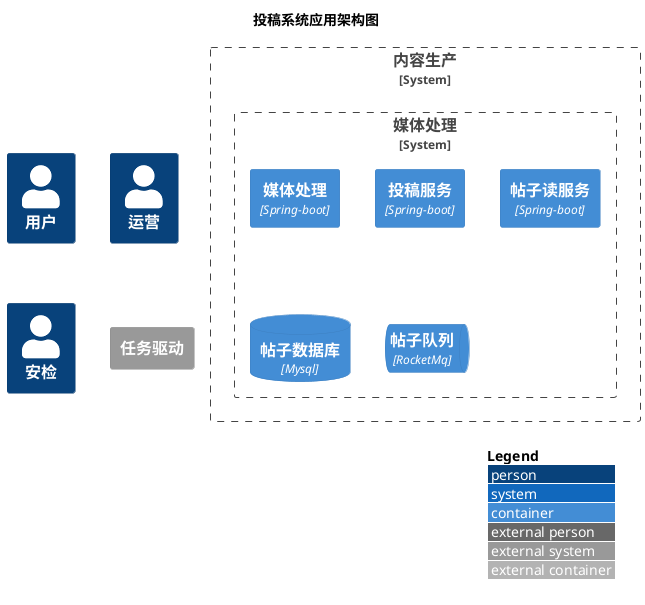 @startuml
!include <C4/C4_Container>
LAYOUT_WITH_LEGEND()

title 投稿系统应用架构图

Person(user, "用户")
Person(user1, "运营")
Person(user2, "安检")

System_Boundary(contentProduction, "内容生产"){
    System_Boundary(mediaProcessBoundary, "媒体处理") {
          Container(mediaProcessService, "媒体处理","Spring-boot")
          Container(postService, "投稿服务","Spring-boot")
          Container(postReadService, "帖子读服务","Spring-boot")
          ContainerDb(postDatabase, "帖子数据库", "Mysql")
          ContainerQueue(postQueue, "帖子队列", "RocketMq")

   }
}

System_Ext("dts","任务驱动")






@enduml


